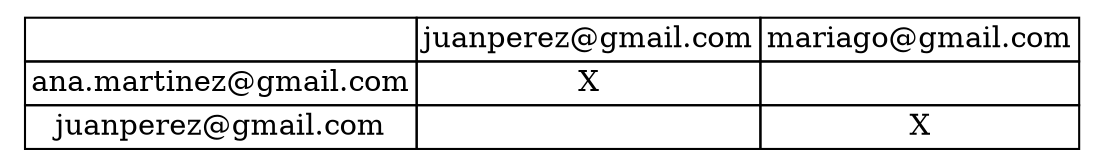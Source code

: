 digraph G {
    node [shape=none];
    graph [rankdir=LR];
    matriz [label=<
    <TABLE BORDER="0" CELLBORDER="1" CELLSPACING="0">
    <TR><TD></TD><TD>juanperez@gmail.com</TD><TD>mariago@gmail.com</TD></TR>
    <TR><TD>ana.martinez@gmail.com</TD><TD>X</TD><TD></TD></TR>
    <TR><TD>juanperez@gmail.com</TD><TD></TD><TD>X</TD></TR>
    </TABLE>>];
}
